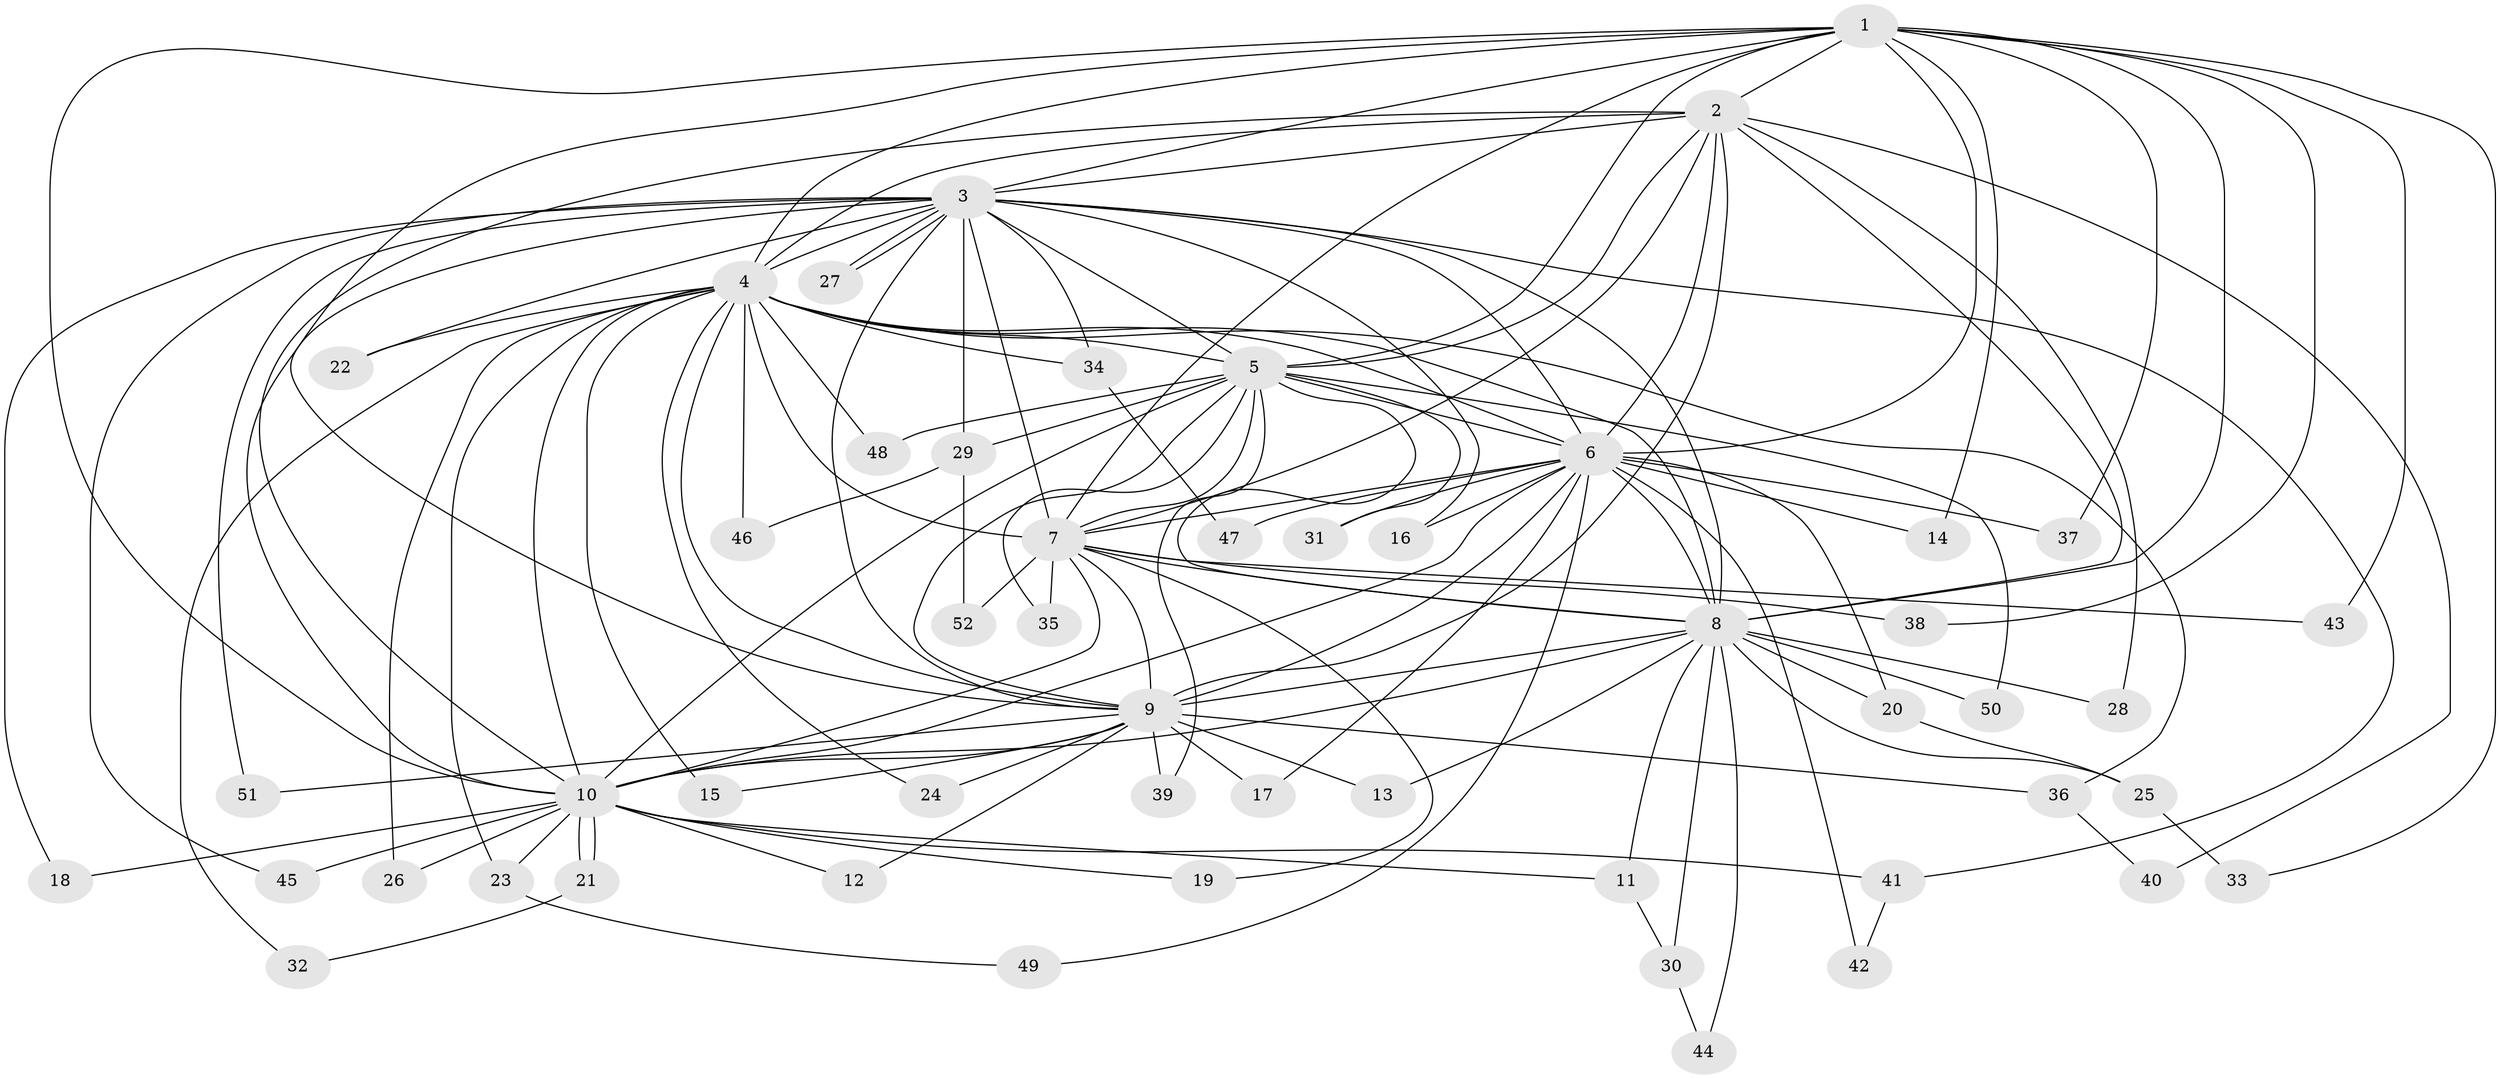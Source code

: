 // Generated by graph-tools (version 1.1) at 2025/34/03/09/25 02:34:41]
// undirected, 52 vertices, 129 edges
graph export_dot {
graph [start="1"]
  node [color=gray90,style=filled];
  1;
  2;
  3;
  4;
  5;
  6;
  7;
  8;
  9;
  10;
  11;
  12;
  13;
  14;
  15;
  16;
  17;
  18;
  19;
  20;
  21;
  22;
  23;
  24;
  25;
  26;
  27;
  28;
  29;
  30;
  31;
  32;
  33;
  34;
  35;
  36;
  37;
  38;
  39;
  40;
  41;
  42;
  43;
  44;
  45;
  46;
  47;
  48;
  49;
  50;
  51;
  52;
  1 -- 2;
  1 -- 3;
  1 -- 4;
  1 -- 5;
  1 -- 6;
  1 -- 7;
  1 -- 8;
  1 -- 9;
  1 -- 10;
  1 -- 14;
  1 -- 33;
  1 -- 37;
  1 -- 38;
  1 -- 43;
  2 -- 3;
  2 -- 4;
  2 -- 5;
  2 -- 6;
  2 -- 7;
  2 -- 8;
  2 -- 9;
  2 -- 10;
  2 -- 28;
  2 -- 40;
  3 -- 4;
  3 -- 5;
  3 -- 6;
  3 -- 7;
  3 -- 8;
  3 -- 9;
  3 -- 10;
  3 -- 16;
  3 -- 18;
  3 -- 22;
  3 -- 27;
  3 -- 27;
  3 -- 29;
  3 -- 34;
  3 -- 41;
  3 -- 45;
  3 -- 51;
  4 -- 5;
  4 -- 6;
  4 -- 7;
  4 -- 8;
  4 -- 9;
  4 -- 10;
  4 -- 15;
  4 -- 22;
  4 -- 23;
  4 -- 24;
  4 -- 26;
  4 -- 32;
  4 -- 34;
  4 -- 36;
  4 -- 46;
  4 -- 48;
  5 -- 6;
  5 -- 7;
  5 -- 8;
  5 -- 9;
  5 -- 10;
  5 -- 29;
  5 -- 31;
  5 -- 35;
  5 -- 39;
  5 -- 48;
  5 -- 50;
  6 -- 7;
  6 -- 8;
  6 -- 9;
  6 -- 10;
  6 -- 14;
  6 -- 16;
  6 -- 17;
  6 -- 20;
  6 -- 31;
  6 -- 37;
  6 -- 42;
  6 -- 47;
  6 -- 49;
  7 -- 8;
  7 -- 9;
  7 -- 10;
  7 -- 19;
  7 -- 35;
  7 -- 38;
  7 -- 43;
  7 -- 52;
  8 -- 9;
  8 -- 10;
  8 -- 11;
  8 -- 13;
  8 -- 20;
  8 -- 25;
  8 -- 28;
  8 -- 30;
  8 -- 44;
  8 -- 50;
  9 -- 10;
  9 -- 12;
  9 -- 13;
  9 -- 15;
  9 -- 17;
  9 -- 24;
  9 -- 36;
  9 -- 39;
  9 -- 51;
  10 -- 11;
  10 -- 12;
  10 -- 18;
  10 -- 19;
  10 -- 21;
  10 -- 21;
  10 -- 23;
  10 -- 26;
  10 -- 41;
  10 -- 45;
  11 -- 30;
  20 -- 25;
  21 -- 32;
  23 -- 49;
  25 -- 33;
  29 -- 46;
  29 -- 52;
  30 -- 44;
  34 -- 47;
  36 -- 40;
  41 -- 42;
}
